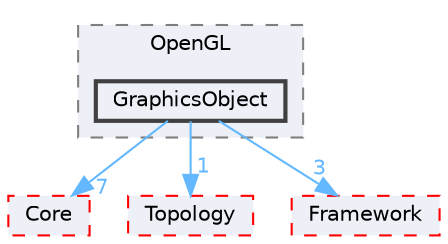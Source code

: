digraph "E:/Peridyno/peridyno/src/Rendering/Engine/OpenGL/GraphicsObject"
{
 // LATEX_PDF_SIZE
  bgcolor="transparent";
  edge [fontname=Helvetica,fontsize=10,labelfontname=Helvetica,labelfontsize=10];
  node [fontname=Helvetica,fontsize=10,shape=box,height=0.2,width=0.4];
  compound=true
  subgraph clusterdir_8f00b289ec22a6911ee498329ec88e1b {
    graph [ bgcolor="#edf0f7", pencolor="grey50", label="OpenGL", fontname=Helvetica,fontsize=10 style="filled,dashed", URL="dir_8f00b289ec22a6911ee498329ec88e1b.html",tooltip=""]
  dir_88335b73e8747ee02b5f2b53e8d9e10d [label="GraphicsObject", fillcolor="#edf0f7", color="grey25", style="filled,bold", URL="dir_88335b73e8747ee02b5f2b53e8d9e10d.html",tooltip=""];
  }
  dir_3e9476288c0c22cbcea08ca5b8b8c190 [label="Core", fillcolor="#edf0f7", color="red", style="filled,dashed", URL="dir_3e9476288c0c22cbcea08ca5b8b8c190.html",tooltip=""];
  dir_d79986e58178c8ff2b3bf391fc431f24 [label="Topology", fillcolor="#edf0f7", color="red", style="filled,dashed", URL="dir_d79986e58178c8ff2b3bf391fc431f24.html",tooltip=""];
  dir_c2c045169feb12a9231cac4869e44751 [label="Framework", fillcolor="#edf0f7", color="red", style="filled,dashed", URL="dir_c2c045169feb12a9231cac4869e44751.html",tooltip=""];
  dir_88335b73e8747ee02b5f2b53e8d9e10d->dir_3e9476288c0c22cbcea08ca5b8b8c190 [headlabel="7", labeldistance=1.5 headhref="dir_000025_000012.html" href="dir_000025_000012.html" color="steelblue1" fontcolor="steelblue1"];
  dir_88335b73e8747ee02b5f2b53e8d9e10d->dir_c2c045169feb12a9231cac4869e44751 [headlabel="3", labeldistance=1.5 headhref="dir_000025_000022.html" href="dir_000025_000022.html" color="steelblue1" fontcolor="steelblue1"];
  dir_88335b73e8747ee02b5f2b53e8d9e10d->dir_d79986e58178c8ff2b3bf391fc431f24 [headlabel="1", labeldistance=1.5 headhref="dir_000025_000074.html" href="dir_000025_000074.html" color="steelblue1" fontcolor="steelblue1"];
}
